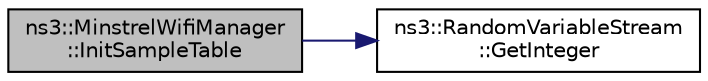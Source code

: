 digraph "ns3::MinstrelWifiManager::InitSampleTable"
{
  edge [fontname="Helvetica",fontsize="10",labelfontname="Helvetica",labelfontsize="10"];
  node [fontname="Helvetica",fontsize="10",shape=record];
  rankdir="LR";
  Node1 [label="ns3::MinstrelWifiManager\l::InitSampleTable",height=0.2,width=0.4,color="black", fillcolor="grey75", style="filled", fontcolor="black"];
  Node1 -> Node2 [color="midnightblue",fontsize="10",style="solid"];
  Node2 [label="ns3::RandomVariableStream\l::GetInteger",height=0.2,width=0.4,color="black", fillcolor="white", style="filled",URL="$dc/daa/classns3_1_1RandomVariableStream.html#a66cd94e6305ce7f000f1a9ff0fcb9aef",tooltip="Get the next random value as an integer drawn from the distribution. "];
}
